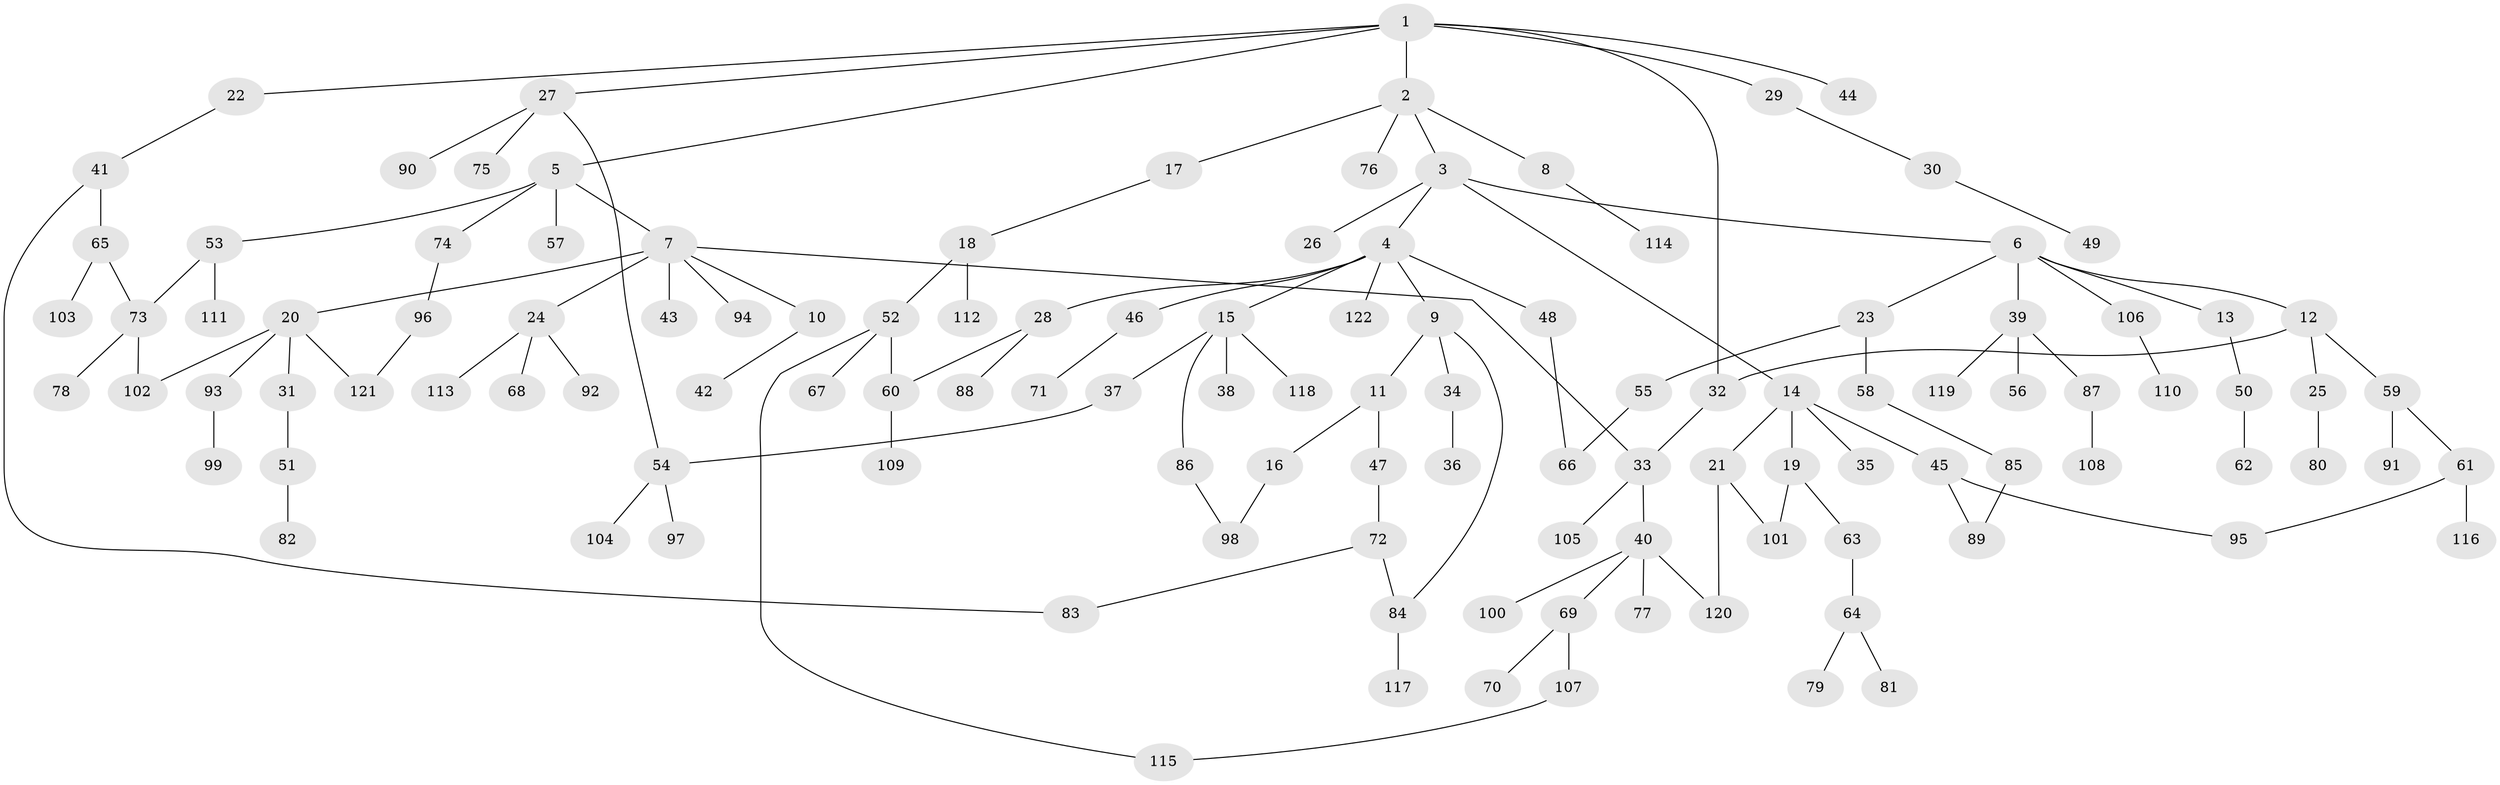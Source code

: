 // coarse degree distribution, {4: 0.08163265306122448, 2: 0.40816326530612246, 6: 0.02040816326530612, 5: 0.08163265306122448, 1: 0.16326530612244897, 3: 0.24489795918367346}
// Generated by graph-tools (version 1.1) at 2025/36/03/04/25 23:36:09]
// undirected, 122 vertices, 137 edges
graph export_dot {
  node [color=gray90,style=filled];
  1;
  2;
  3;
  4;
  5;
  6;
  7;
  8;
  9;
  10;
  11;
  12;
  13;
  14;
  15;
  16;
  17;
  18;
  19;
  20;
  21;
  22;
  23;
  24;
  25;
  26;
  27;
  28;
  29;
  30;
  31;
  32;
  33;
  34;
  35;
  36;
  37;
  38;
  39;
  40;
  41;
  42;
  43;
  44;
  45;
  46;
  47;
  48;
  49;
  50;
  51;
  52;
  53;
  54;
  55;
  56;
  57;
  58;
  59;
  60;
  61;
  62;
  63;
  64;
  65;
  66;
  67;
  68;
  69;
  70;
  71;
  72;
  73;
  74;
  75;
  76;
  77;
  78;
  79;
  80;
  81;
  82;
  83;
  84;
  85;
  86;
  87;
  88;
  89;
  90;
  91;
  92;
  93;
  94;
  95;
  96;
  97;
  98;
  99;
  100;
  101;
  102;
  103;
  104;
  105;
  106;
  107;
  108;
  109;
  110;
  111;
  112;
  113;
  114;
  115;
  116;
  117;
  118;
  119;
  120;
  121;
  122;
  1 -- 2;
  1 -- 5;
  1 -- 22;
  1 -- 27;
  1 -- 29;
  1 -- 32;
  1 -- 44;
  2 -- 3;
  2 -- 8;
  2 -- 17;
  2 -- 76;
  3 -- 4;
  3 -- 6;
  3 -- 14;
  3 -- 26;
  4 -- 9;
  4 -- 15;
  4 -- 28;
  4 -- 46;
  4 -- 48;
  4 -- 122;
  5 -- 7;
  5 -- 53;
  5 -- 57;
  5 -- 74;
  6 -- 12;
  6 -- 13;
  6 -- 23;
  6 -- 39;
  6 -- 106;
  7 -- 10;
  7 -- 20;
  7 -- 24;
  7 -- 43;
  7 -- 94;
  7 -- 33;
  8 -- 114;
  9 -- 11;
  9 -- 34;
  9 -- 84;
  10 -- 42;
  11 -- 16;
  11 -- 47;
  12 -- 25;
  12 -- 59;
  12 -- 32;
  13 -- 50;
  14 -- 19;
  14 -- 21;
  14 -- 35;
  14 -- 45;
  15 -- 37;
  15 -- 38;
  15 -- 86;
  15 -- 118;
  16 -- 98;
  17 -- 18;
  18 -- 52;
  18 -- 112;
  19 -- 63;
  19 -- 101;
  20 -- 31;
  20 -- 93;
  20 -- 102;
  20 -- 121;
  21 -- 120;
  21 -- 101;
  22 -- 41;
  23 -- 55;
  23 -- 58;
  24 -- 68;
  24 -- 92;
  24 -- 113;
  25 -- 80;
  27 -- 75;
  27 -- 90;
  27 -- 54;
  28 -- 88;
  28 -- 60;
  29 -- 30;
  30 -- 49;
  31 -- 51;
  32 -- 33;
  33 -- 40;
  33 -- 105;
  34 -- 36;
  37 -- 54;
  39 -- 56;
  39 -- 87;
  39 -- 119;
  40 -- 69;
  40 -- 77;
  40 -- 100;
  40 -- 120;
  41 -- 65;
  41 -- 83;
  45 -- 95;
  45 -- 89;
  46 -- 71;
  47 -- 72;
  48 -- 66;
  50 -- 62;
  51 -- 82;
  52 -- 60;
  52 -- 67;
  52 -- 115;
  53 -- 111;
  53 -- 73;
  54 -- 97;
  54 -- 104;
  55 -- 66;
  58 -- 85;
  59 -- 61;
  59 -- 91;
  60 -- 109;
  61 -- 116;
  61 -- 95;
  63 -- 64;
  64 -- 79;
  64 -- 81;
  65 -- 73;
  65 -- 103;
  69 -- 70;
  69 -- 107;
  72 -- 83;
  72 -- 84;
  73 -- 78;
  73 -- 102;
  74 -- 96;
  84 -- 117;
  85 -- 89;
  86 -- 98;
  87 -- 108;
  93 -- 99;
  96 -- 121;
  106 -- 110;
  107 -- 115;
}
